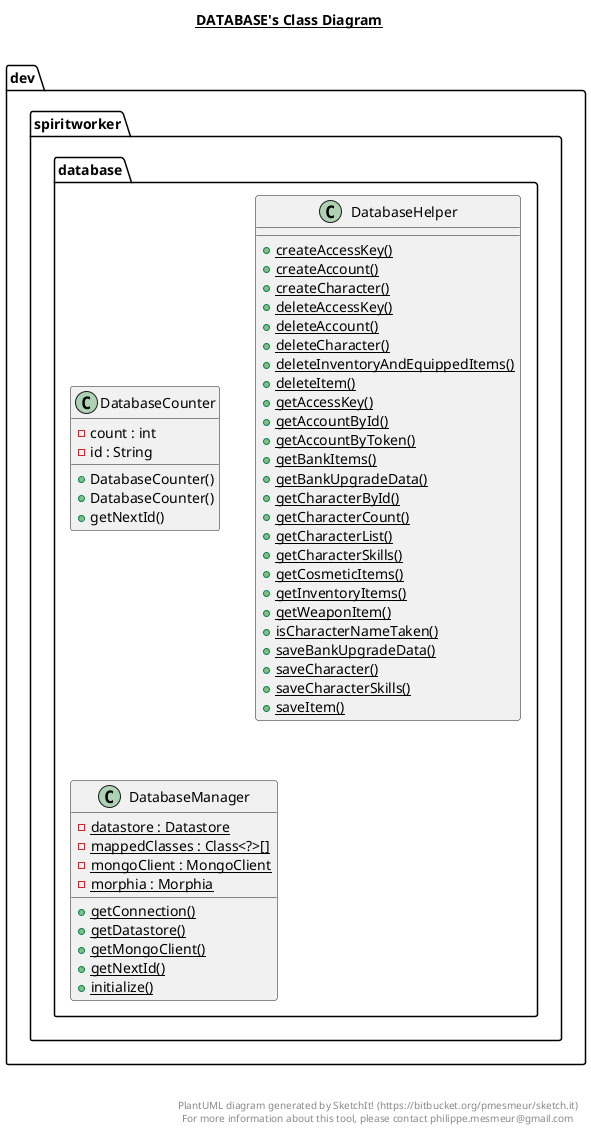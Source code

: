 @startuml

title __DATABASE's Class Diagram__\n

  namespace dev.spiritworker {
    namespace database {
      class dev.spiritworker.database.DatabaseCounter {
          - count : int
          - id : String
          + DatabaseCounter()
          + DatabaseCounter()
          + getNextId()
      }
    }
  }
  

  namespace dev.spiritworker {
    namespace database {
      class dev.spiritworker.database.DatabaseHelper {
          {static} + createAccessKey()
          {static} + createAccount()
          {static} + createCharacter()
          {static} + deleteAccessKey()
          {static} + deleteAccount()
          {static} + deleteCharacter()
          {static} + deleteInventoryAndEquippedItems()
          {static} + deleteItem()
          {static} + getAccessKey()
          {static} + getAccountById()
          {static} + getAccountByToken()
          {static} + getBankItems()
          {static} + getBankUpgradeData()
          {static} + getCharacterById()
          {static} + getCharacterCount()
          {static} + getCharacterList()
          {static} + getCharacterSkills()
          {static} + getCosmeticItems()
          {static} + getInventoryItems()
          {static} + getWeaponItem()
          {static} + isCharacterNameTaken()
          {static} + saveBankUpgradeData()
          {static} + saveCharacter()
          {static} + saveCharacterSkills()
          {static} + saveItem()
      }
    }
  }
  

  namespace dev.spiritworker {
    namespace database {
      class dev.spiritworker.database.DatabaseManager {
          {static} - datastore : Datastore
          {static} - mappedClasses : Class<?>[]
          {static} - mongoClient : MongoClient
          {static} - morphia : Morphia
          {static} + getConnection()
          {static} + getDatastore()
          {static} + getMongoClient()
          {static} + getNextId()
          {static} + initialize()
      }
    }
  }
  



right footer


PlantUML diagram generated by SketchIt! (https://bitbucket.org/pmesmeur/sketch.it)
For more information about this tool, please contact philippe.mesmeur@gmail.com
endfooter

@enduml
